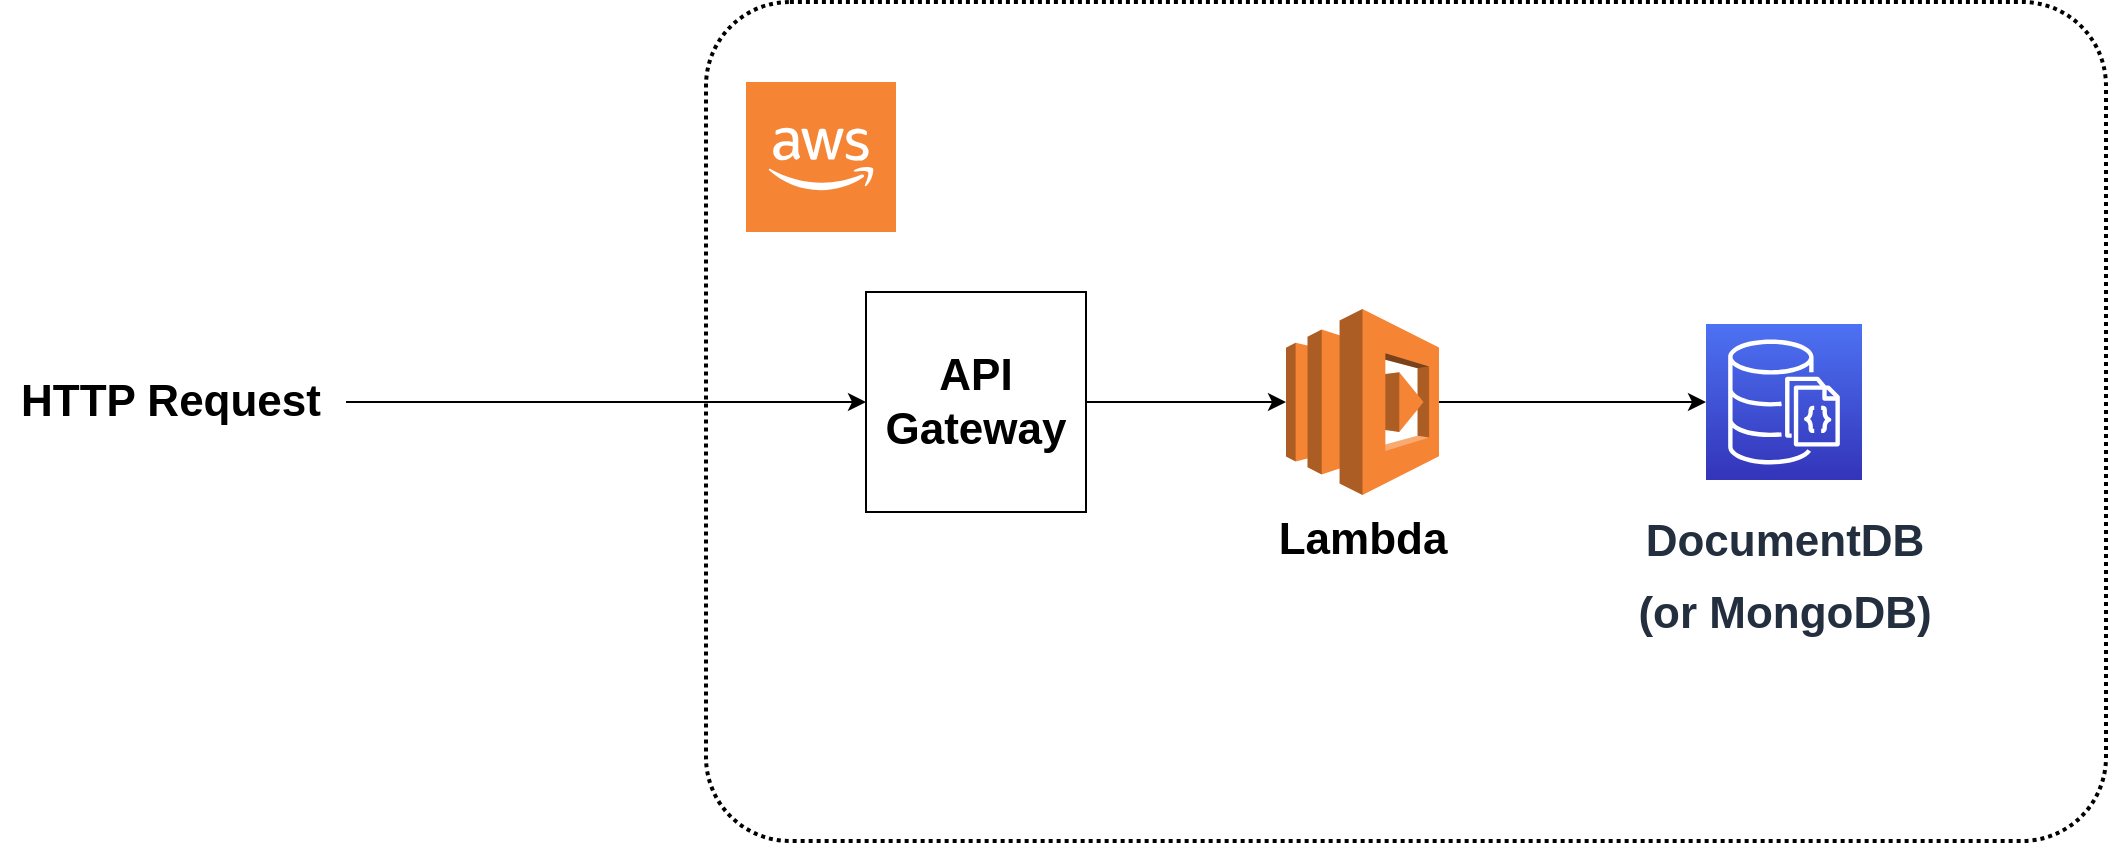 <mxfile version="20.2.8" type="github">
  <diagram id="SxvGs1MgPhz-BOlLEVMJ" name="Страница 1">
    <mxGraphModel dx="2056" dy="734" grid="1" gridSize="10" guides="1" tooltips="1" connect="1" arrows="1" fold="1" page="1" pageScale="1" pageWidth="827" pageHeight="1169" math="0" shadow="0">
      <root>
        <mxCell id="0" />
        <mxCell id="1" parent="0" />
        <mxCell id="J1NBkm5F0e_okl7A6YDC-1" value="" style="outlineConnect=0;dashed=0;verticalLabelPosition=bottom;verticalAlign=top;align=center;html=1;shape=mxgraph.aws3.cloud_2;fillColor=#F58534;gradientColor=none;" parent="1" vertex="1">
          <mxGeometry x="60" y="80" width="75" height="75" as="geometry" />
        </mxCell>
        <mxCell id="J1NBkm5F0e_okl7A6YDC-4" value="" style="rounded=1;arcSize=10;dashed=1;fillColor=none;gradientColor=none;dashPattern=1 1;strokeWidth=2;" parent="1" vertex="1">
          <mxGeometry x="40" y="40" width="700" height="419.5" as="geometry" />
        </mxCell>
        <mxCell id="J1NBkm5F0e_okl7A6YDC-6" value="" style="endArrow=classic;html=1;rounded=0;fontStyle=1;fontSize=15;" parent="1" target="J1NBkm5F0e_okl7A6YDC-9" edge="1">
          <mxGeometry width="50" height="50" relative="1" as="geometry">
            <mxPoint x="-140" y="240" as="sourcePoint" />
            <mxPoint x="340" y="360" as="targetPoint" />
            <Array as="points">
              <mxPoint x="-80" y="240" />
            </Array>
          </mxGeometry>
        </mxCell>
        <mxCell id="J1NBkm5F0e_okl7A6YDC-7" value="HTTP Request" style="text;html=1;align=center;verticalAlign=middle;resizable=0;points=[];autosize=1;strokeColor=none;fillColor=none;fontSize=22;fontStyle=1" parent="1" vertex="1">
          <mxGeometry x="-313" y="220" width="170" height="40" as="geometry" />
        </mxCell>
        <mxCell id="J1NBkm5F0e_okl7A6YDC-9" value="&lt;div&gt;&lt;b&gt;API Gateway&lt;/b&gt;&lt;/div&gt;" style="whiteSpace=wrap;html=1;aspect=fixed;fontSize=22;" parent="1" vertex="1">
          <mxGeometry x="120" y="185" width="110" height="110" as="geometry" />
        </mxCell>
        <mxCell id="J1NBkm5F0e_okl7A6YDC-10" value="&lt;p style=&quot;line-height: 0;&quot;&gt;&lt;b&gt;&lt;font style=&quot;font-size: 22px;&quot;&gt;Lambda&lt;/font&gt;&lt;/b&gt;&lt;/p&gt;" style="outlineConnect=0;dashed=0;verticalLabelPosition=bottom;verticalAlign=top;align=center;html=1;shape=mxgraph.aws3.lambda;fillColor=#F58534;gradientColor=none;fontSize=15;" parent="1" vertex="1">
          <mxGeometry x="330" y="193.5" width="76.5" height="93" as="geometry" />
        </mxCell>
        <mxCell id="J1NBkm5F0e_okl7A6YDC-11" value="" style="endArrow=classic;html=1;rounded=0;fontSize=15;exitX=1;exitY=0.5;exitDx=0;exitDy=0;" parent="1" source="J1NBkm5F0e_okl7A6YDC-9" target="J1NBkm5F0e_okl7A6YDC-10" edge="1">
          <mxGeometry width="50" height="50" relative="1" as="geometry">
            <mxPoint x="290" y="410" as="sourcePoint" />
            <mxPoint x="340" y="360" as="targetPoint" />
          </mxGeometry>
        </mxCell>
        <mxCell id="J1NBkm5F0e_okl7A6YDC-12" value="&lt;p style=&quot;line-height: 1.1;&quot;&gt;&lt;b&gt;&lt;font style=&quot;font-size: 22px;&quot;&gt;DocumentDB &lt;br&gt;&lt;/font&gt;&lt;/b&gt;&lt;/p&gt;&lt;p style=&quot;line-height: 1.1;&quot;&gt;&lt;b&gt;&lt;font style=&quot;font-size: 22px;&quot;&gt;(or MongoDB)&lt;/font&gt;&lt;/b&gt;&lt;/p&gt;" style="sketch=0;points=[[0,0,0],[0.25,0,0],[0.5,0,0],[0.75,0,0],[1,0,0],[0,1,0],[0.25,1,0],[0.5,1,0],[0.75,1,0],[1,1,0],[0,0.25,0],[0,0.5,0],[0,0.75,0],[1,0.25,0],[1,0.5,0],[1,0.75,0]];outlineConnect=0;fontColor=#232F3E;gradientColor=#4D72F3;gradientDirection=north;fillColor=#3334B9;strokeColor=#ffffff;dashed=0;verticalLabelPosition=bottom;verticalAlign=top;align=center;html=1;fontSize=12;fontStyle=0;aspect=fixed;shape=mxgraph.aws4.resourceIcon;resIcon=mxgraph.aws4.documentdb_with_mongodb_compatibility;" parent="1" vertex="1">
          <mxGeometry x="540" y="201" width="78" height="78" as="geometry" />
        </mxCell>
        <mxCell id="J1NBkm5F0e_okl7A6YDC-13" value="" style="endArrow=classic;html=1;rounded=0;fontSize=22;entryX=0;entryY=0.5;entryDx=0;entryDy=0;entryPerimeter=0;exitX=1;exitY=0.5;exitDx=0;exitDy=0;exitPerimeter=0;" parent="1" source="J1NBkm5F0e_okl7A6YDC-10" target="J1NBkm5F0e_okl7A6YDC-12" edge="1">
          <mxGeometry width="50" height="50" relative="1" as="geometry">
            <mxPoint x="290" y="410" as="sourcePoint" />
            <mxPoint x="340" y="360" as="targetPoint" />
          </mxGeometry>
        </mxCell>
      </root>
    </mxGraphModel>
  </diagram>
</mxfile>
